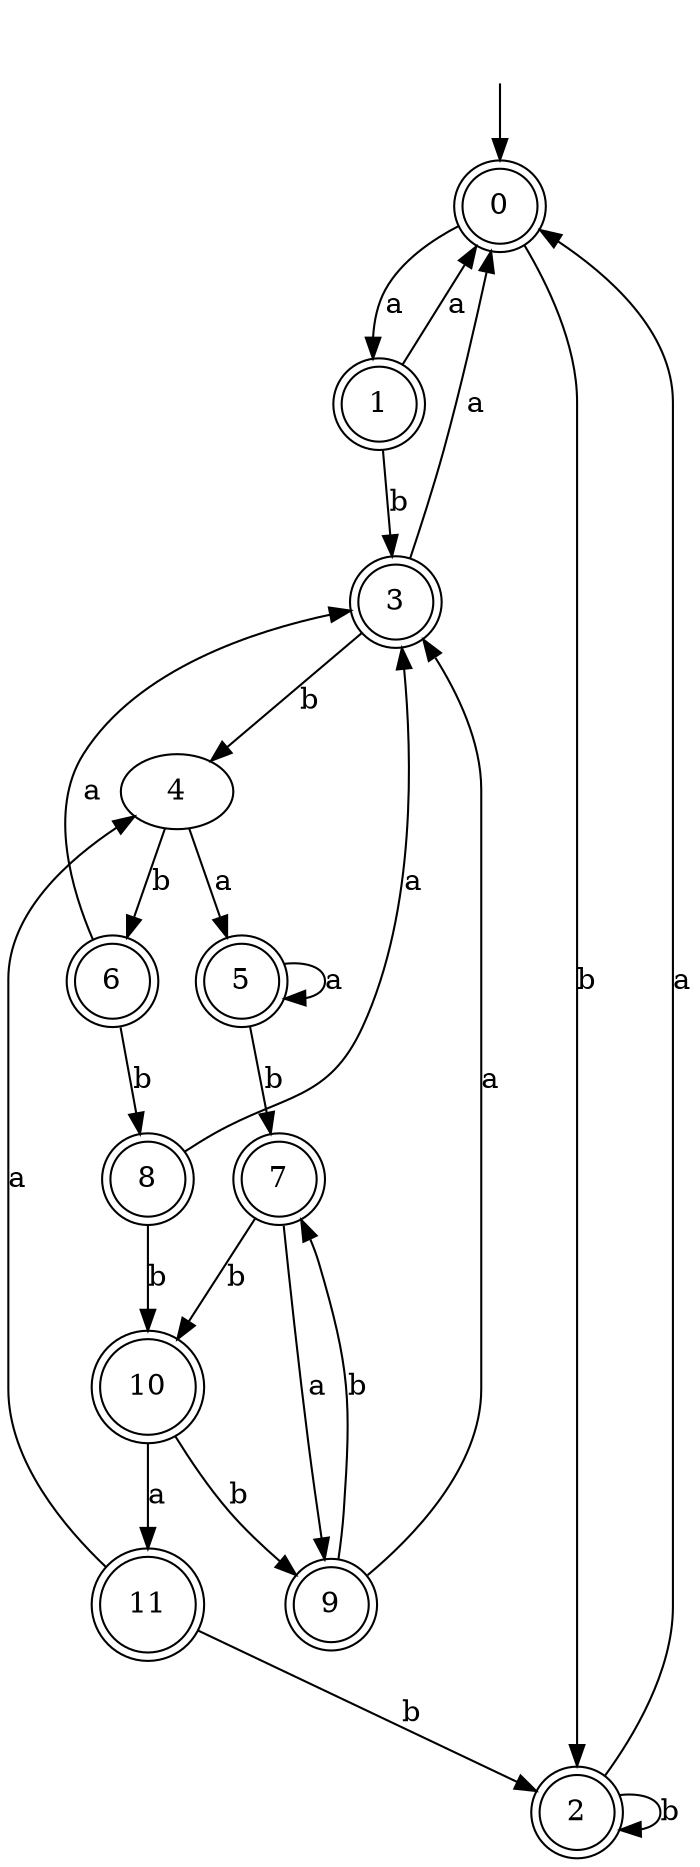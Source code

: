 digraph RandomDFA {
  __start0 [label="", shape=none];
  __start0 -> 0 [label=""];
  0 [shape=circle] [shape=doublecircle]
  0 -> 1 [label="a"]
  0 -> 2 [label="b"]
  1 [shape=doublecircle]
  1 -> 0 [label="a"]
  1 -> 3 [label="b"]
  2 [shape=doublecircle]
  2 -> 0 [label="a"]
  2 -> 2 [label="b"]
  3 [shape=doublecircle]
  3 -> 0 [label="a"]
  3 -> 4 [label="b"]
  4
  4 -> 5 [label="a"]
  4 -> 6 [label="b"]
  5 [shape=doublecircle]
  5 -> 5 [label="a"]
  5 -> 7 [label="b"]
  6 [shape=doublecircle]
  6 -> 3 [label="a"]
  6 -> 8 [label="b"]
  7 [shape=doublecircle]
  7 -> 9 [label="a"]
  7 -> 10 [label="b"]
  8 [shape=doublecircle]
  8 -> 3 [label="a"]
  8 -> 10 [label="b"]
  9 [shape=doublecircle]
  9 -> 3 [label="a"]
  9 -> 7 [label="b"]
  10 [shape=doublecircle]
  10 -> 11 [label="a"]
  10 -> 9 [label="b"]
  11 [shape=doublecircle]
  11 -> 4 [label="a"]
  11 -> 2 [label="b"]
}
